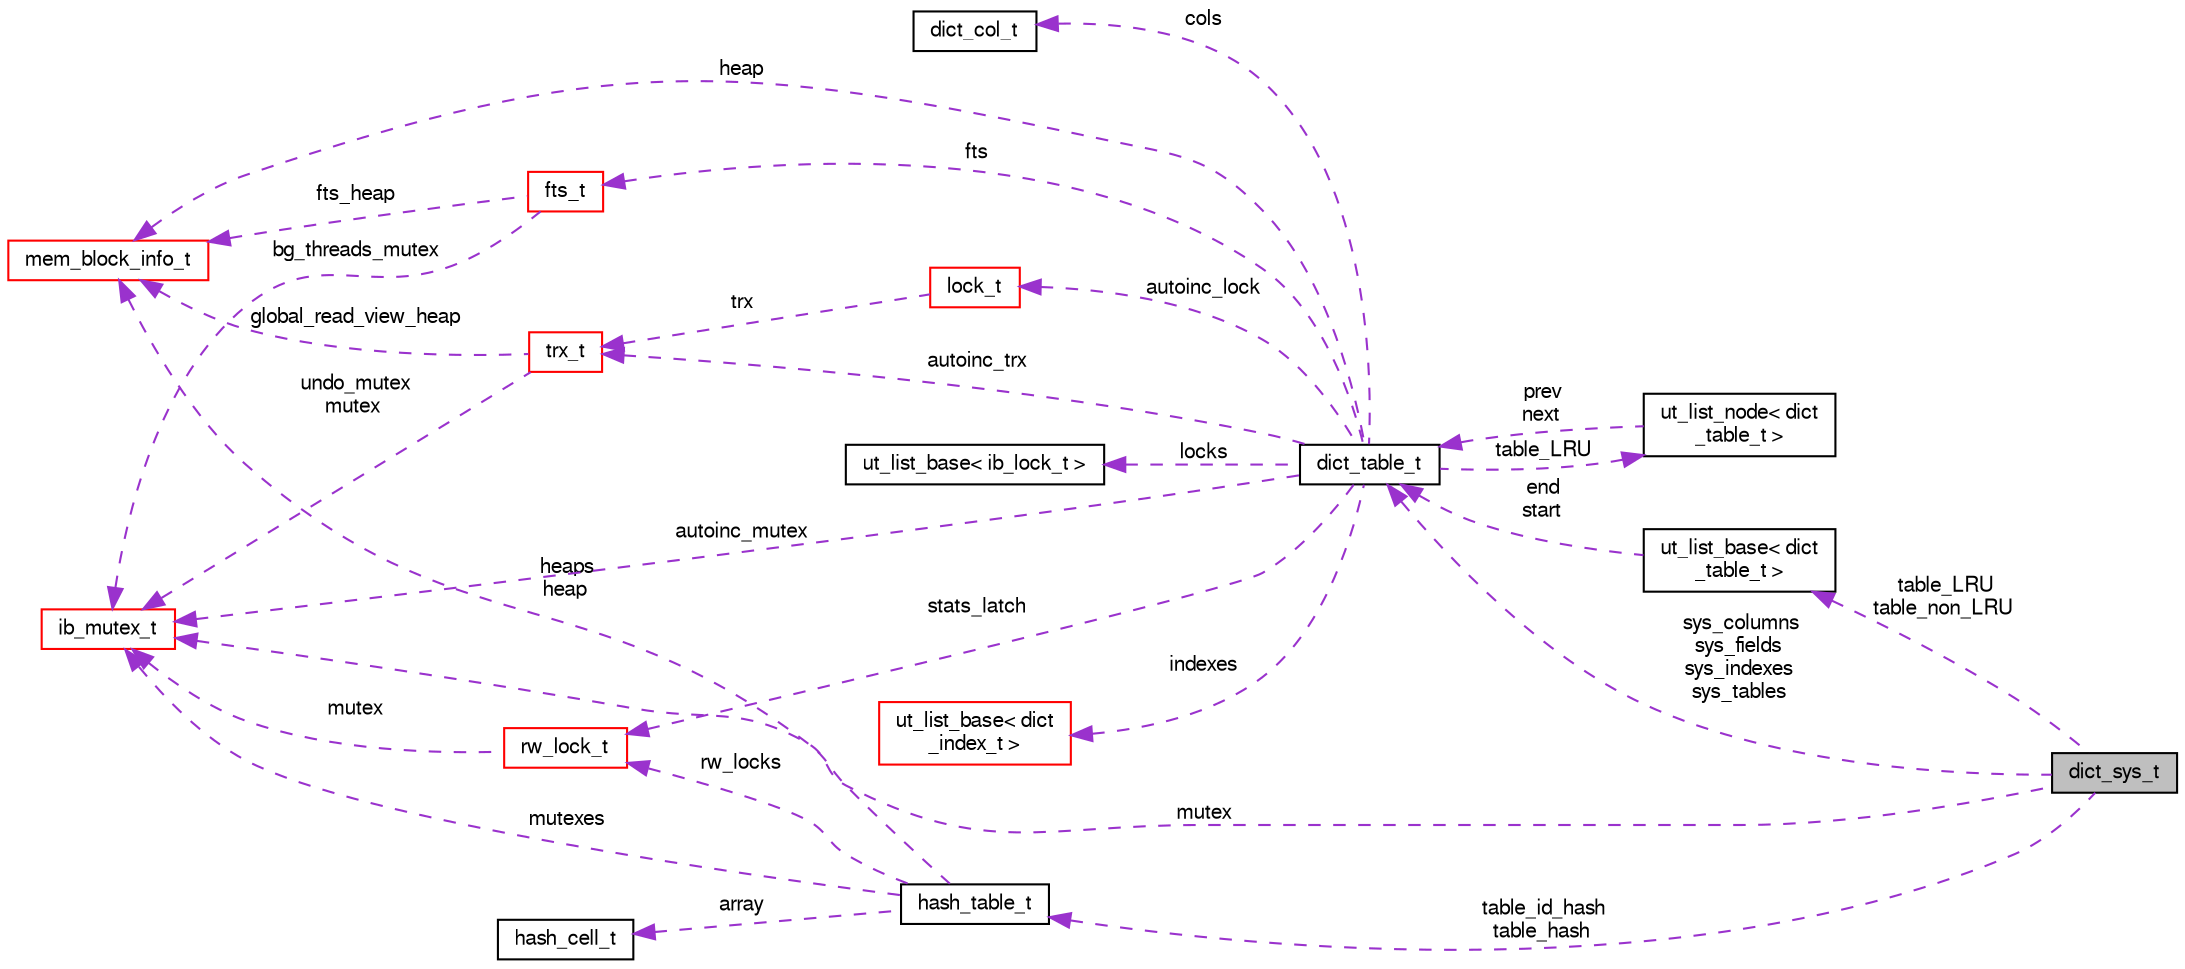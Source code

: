 digraph "dict_sys_t"
{
  bgcolor="transparent";
  edge [fontname="FreeSans",fontsize="10",labelfontname="FreeSans",labelfontsize="10"];
  node [fontname="FreeSans",fontsize="10",shape=record];
  rankdir="LR";
  Node1 [label="dict_sys_t",height=0.2,width=0.4,color="black", fillcolor="grey75", style="filled" fontcolor="black"];
  Node2 -> Node1 [dir="back",color="darkorchid3",fontsize="10",style="dashed",label=" table_id_hash\ntable_hash" ,fontname="FreeSans"];
  Node2 [label="hash_table_t",height=0.2,width=0.4,color="black",URL="$structhash__table__t.html"];
  Node3 -> Node2 [dir="back",color="darkorchid3",fontsize="10",style="dashed",label=" heaps\nheap" ,fontname="FreeSans"];
  Node3 [label="mem_block_info_t",height=0.2,width=0.4,color="red",URL="$structmem__block__info__t.html"];
  Node4 -> Node2 [dir="back",color="darkorchid3",fontsize="10",style="dashed",label=" array" ,fontname="FreeSans"];
  Node4 [label="hash_cell_t",height=0.2,width=0.4,color="black",URL="$structhash__cell__t.html"];
  Node5 -> Node2 [dir="back",color="darkorchid3",fontsize="10",style="dashed",label=" mutexes" ,fontname="FreeSans"];
  Node5 [label="ib_mutex_t",height=0.2,width=0.4,color="red",URL="$structib__mutex__t.html"];
  Node6 -> Node2 [dir="back",color="darkorchid3",fontsize="10",style="dashed",label=" rw_locks" ,fontname="FreeSans"];
  Node6 [label="rw_lock_t",height=0.2,width=0.4,color="red",URL="$structrw__lock__t.html"];
  Node5 -> Node6 [dir="back",color="darkorchid3",fontsize="10",style="dashed",label=" mutex" ,fontname="FreeSans"];
  Node7 -> Node1 [dir="back",color="darkorchid3",fontsize="10",style="dashed",label=" sys_columns\nsys_fields\nsys_indexes\nsys_tables" ,fontname="FreeSans"];
  Node7 [label="dict_table_t",height=0.2,width=0.4,color="black",URL="$structdict__table__t.html"];
  Node8 -> Node7 [dir="back",color="darkorchid3",fontsize="10",style="dashed",label=" locks" ,fontname="FreeSans"];
  Node8 [label="ut_list_base\< ib_lock_t \>",height=0.2,width=0.4,color="black",URL="$structut__list__base.html"];
  Node9 -> Node7 [dir="back",color="darkorchid3",fontsize="10",style="dashed",label=" indexes" ,fontname="FreeSans"];
  Node9 [label="ut_list_base\< dict\l_index_t \>",height=0.2,width=0.4,color="red",URL="$structut__list__base.html"];
  Node10 -> Node7 [dir="back",color="darkorchid3",fontsize="10",style="dashed",label=" fts" ,fontname="FreeSans"];
  Node10 [label="fts_t",height=0.2,width=0.4,color="red",URL="$structfts__t.html"];
  Node3 -> Node10 [dir="back",color="darkorchid3",fontsize="10",style="dashed",label=" fts_heap" ,fontname="FreeSans"];
  Node5 -> Node10 [dir="back",color="darkorchid3",fontsize="10",style="dashed",label=" bg_threads_mutex" ,fontname="FreeSans"];
  Node3 -> Node7 [dir="back",color="darkorchid3",fontsize="10",style="dashed",label=" heap" ,fontname="FreeSans"];
  Node11 -> Node7 [dir="back",color="darkorchid3",fontsize="10",style="dashed",label=" autoinc_trx" ,fontname="FreeSans"];
  Node11 [label="trx_t",height=0.2,width=0.4,color="red",URL="$structtrx__t.html"];
  Node3 -> Node11 [dir="back",color="darkorchid3",fontsize="10",style="dashed",label=" global_read_view_heap" ,fontname="FreeSans"];
  Node5 -> Node11 [dir="back",color="darkorchid3",fontsize="10",style="dashed",label=" undo_mutex\nmutex" ,fontname="FreeSans"];
  Node12 -> Node7 [dir="back",color="darkorchid3",fontsize="10",style="dashed",label=" table_LRU" ,fontname="FreeSans"];
  Node12 [label="ut_list_node\< dict\l_table_t \>",height=0.2,width=0.4,color="black",URL="$structut__list__node.html"];
  Node7 -> Node12 [dir="back",color="darkorchid3",fontsize="10",style="dashed",label=" prev\nnext" ,fontname="FreeSans"];
  Node5 -> Node7 [dir="back",color="darkorchid3",fontsize="10",style="dashed",label=" autoinc_mutex" ,fontname="FreeSans"];
  Node13 -> Node7 [dir="back",color="darkorchid3",fontsize="10",style="dashed",label=" cols" ,fontname="FreeSans"];
  Node13 [label="dict_col_t",height=0.2,width=0.4,color="black",URL="$structdict__col__t.html"];
  Node6 -> Node7 [dir="back",color="darkorchid3",fontsize="10",style="dashed",label=" stats_latch" ,fontname="FreeSans"];
  Node14 -> Node7 [dir="back",color="darkorchid3",fontsize="10",style="dashed",label=" autoinc_lock" ,fontname="FreeSans"];
  Node14 [label="lock_t",height=0.2,width=0.4,color="red",URL="$structlock__t.html"];
  Node11 -> Node14 [dir="back",color="darkorchid3",fontsize="10",style="dashed",label=" trx" ,fontname="FreeSans"];
  Node5 -> Node1 [dir="back",color="darkorchid3",fontsize="10",style="dashed",label=" mutex" ,fontname="FreeSans"];
  Node15 -> Node1 [dir="back",color="darkorchid3",fontsize="10",style="dashed",label=" table_LRU\ntable_non_LRU" ,fontname="FreeSans"];
  Node15 [label="ut_list_base\< dict\l_table_t \>",height=0.2,width=0.4,color="black",URL="$structut__list__base.html"];
  Node7 -> Node15 [dir="back",color="darkorchid3",fontsize="10",style="dashed",label=" end\nstart" ,fontname="FreeSans"];
}
